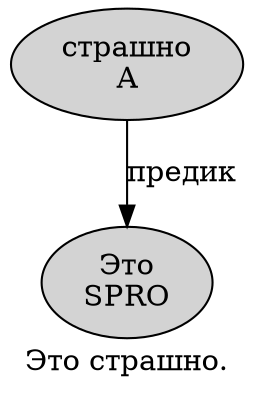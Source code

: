 digraph SENTENCE_294 {
	graph [label="Это страшно."]
	node [style=filled]
		0 [label="Это
SPRO" color="" fillcolor=lightgray penwidth=1 shape=ellipse]
		1 [label="страшно
A" color="" fillcolor=lightgray penwidth=1 shape=ellipse]
			1 -> 0 [label="предик"]
}